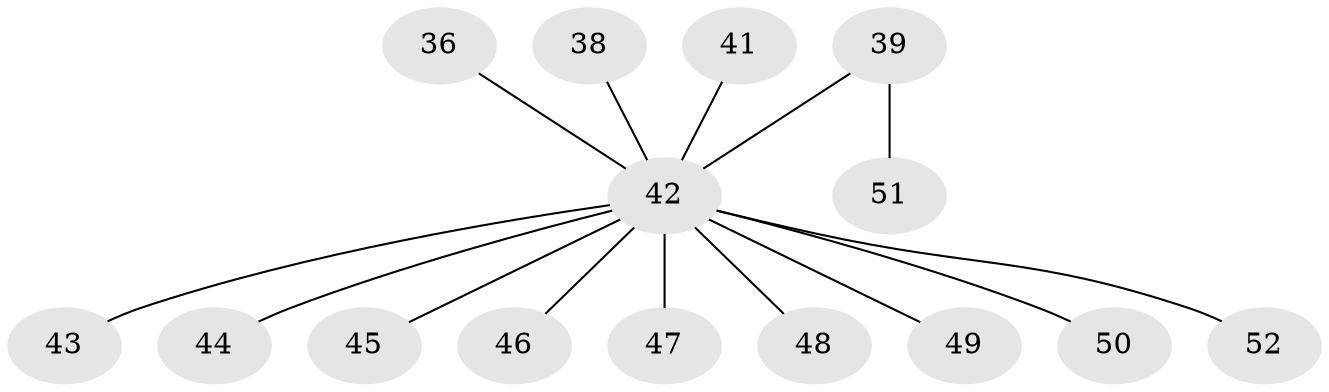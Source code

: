// original degree distribution, {6: 0.019230769230769232, 4: 0.057692307692307696, 3: 0.19230769230769232, 1: 0.4807692307692308, 2: 0.23076923076923078, 5: 0.019230769230769232}
// Generated by graph-tools (version 1.1) at 2025/55/03/04/25 21:55:38]
// undirected, 15 vertices, 14 edges
graph export_dot {
graph [start="1"]
  node [color=gray90,style=filled];
  36;
  38;
  39;
  41;
  42 [super="+12+24+25+26+27+28+29+30+31+32+33+34+40+35+37"];
  43;
  44;
  45;
  46;
  47;
  48;
  49;
  50;
  51;
  52;
  36 -- 42;
  38 -- 42;
  39 -- 51;
  39 -- 42;
  41 -- 42;
  42 -- 46;
  42 -- 43;
  42 -- 45;
  42 -- 49;
  42 -- 50;
  42 -- 52;
  42 -- 47;
  42 -- 44;
  42 -- 48;
}
